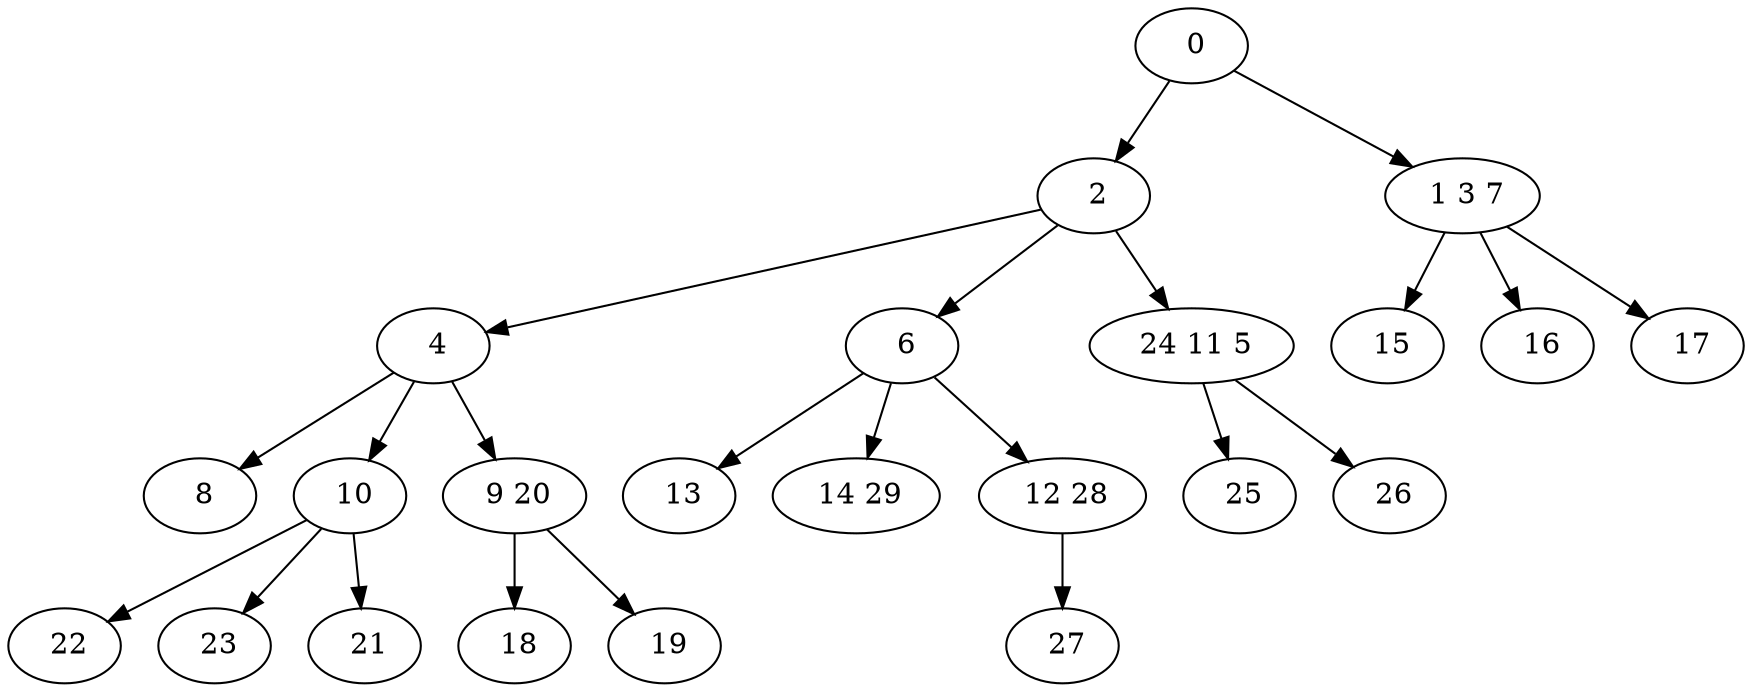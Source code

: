 digraph mytree {
" 0" -> " 2";
" 0" -> " 1 3 7";
" 2" -> " 4";
" 2" -> " 6";
" 2" -> " 24 11 5";
" 1 3 7" -> " 15";
" 1 3 7" -> " 16";
" 1 3 7" -> " 17";
" 4" -> " 8";
" 4" -> " 10";
" 4" -> " 9 20";
" 6" -> " 13";
" 6" -> " 14 29";
" 6" -> " 12 28";
" 24 11 5" -> " 25";
" 24 11 5" -> " 26";
" 8";
" 10" -> " 22";
" 10" -> " 23";
" 10" -> " 21";
" 9 20" -> " 18";
" 9 20" -> " 19";
" 13";
" 14 29";
" 12 28" -> " 27";
" 22";
" 23";
" 27";
" 18";
" 19";
" 25";
" 26";
" 15";
" 16";
" 17";
" 21";
}

